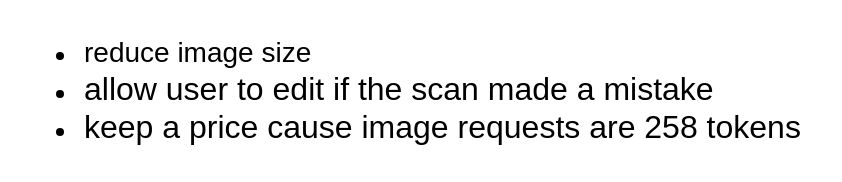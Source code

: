 <mxfile version="24.7.8">
  <diagram name="Page-1" id="pINA0JPRZRuCSQSEo8NE">
    <mxGraphModel dx="1565" dy="779" grid="1" gridSize="10" guides="1" tooltips="1" connect="1" arrows="1" fold="1" page="1" pageScale="1" pageWidth="850" pageHeight="1100" math="0" shadow="0">
      <root>
        <mxCell id="0" />
        <mxCell id="1" parent="0" />
        <mxCell id="StMug0Mb1CIXMHcEhNi8-1" value="&lt;ul&gt;&lt;li&gt;&lt;font style=&quot;font-size: 14px;&quot;&gt;reduce image size&lt;/font&gt;&lt;/li&gt;&lt;li style=&quot;&quot;&gt;&lt;font size=&quot;3&quot;&gt;allow user to edit if the scan made a mistake&lt;/font&gt;&lt;/li&gt;&lt;li style=&quot;&quot;&gt;&lt;font size=&quot;3&quot;&gt;keep a price cause image requests are 258 tokens&lt;/font&gt;&lt;/li&gt;&lt;/ul&gt;" style="text;html=1;align=left;verticalAlign=middle;resizable=0;points=[];autosize=1;strokeColor=none;fillColor=none;" parent="1" vertex="1">
          <mxGeometry x="100" y="50" width="420" height="90" as="geometry" />
        </mxCell>
      </root>
    </mxGraphModel>
  </diagram>
</mxfile>
